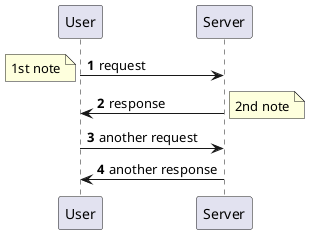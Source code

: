 @startuml seq
autonumber
User -> Server: request
note left: 1st note
Server -> User: response
note right: 2nd note
User -> Server: another request
Server -> User: another response
@enduml

